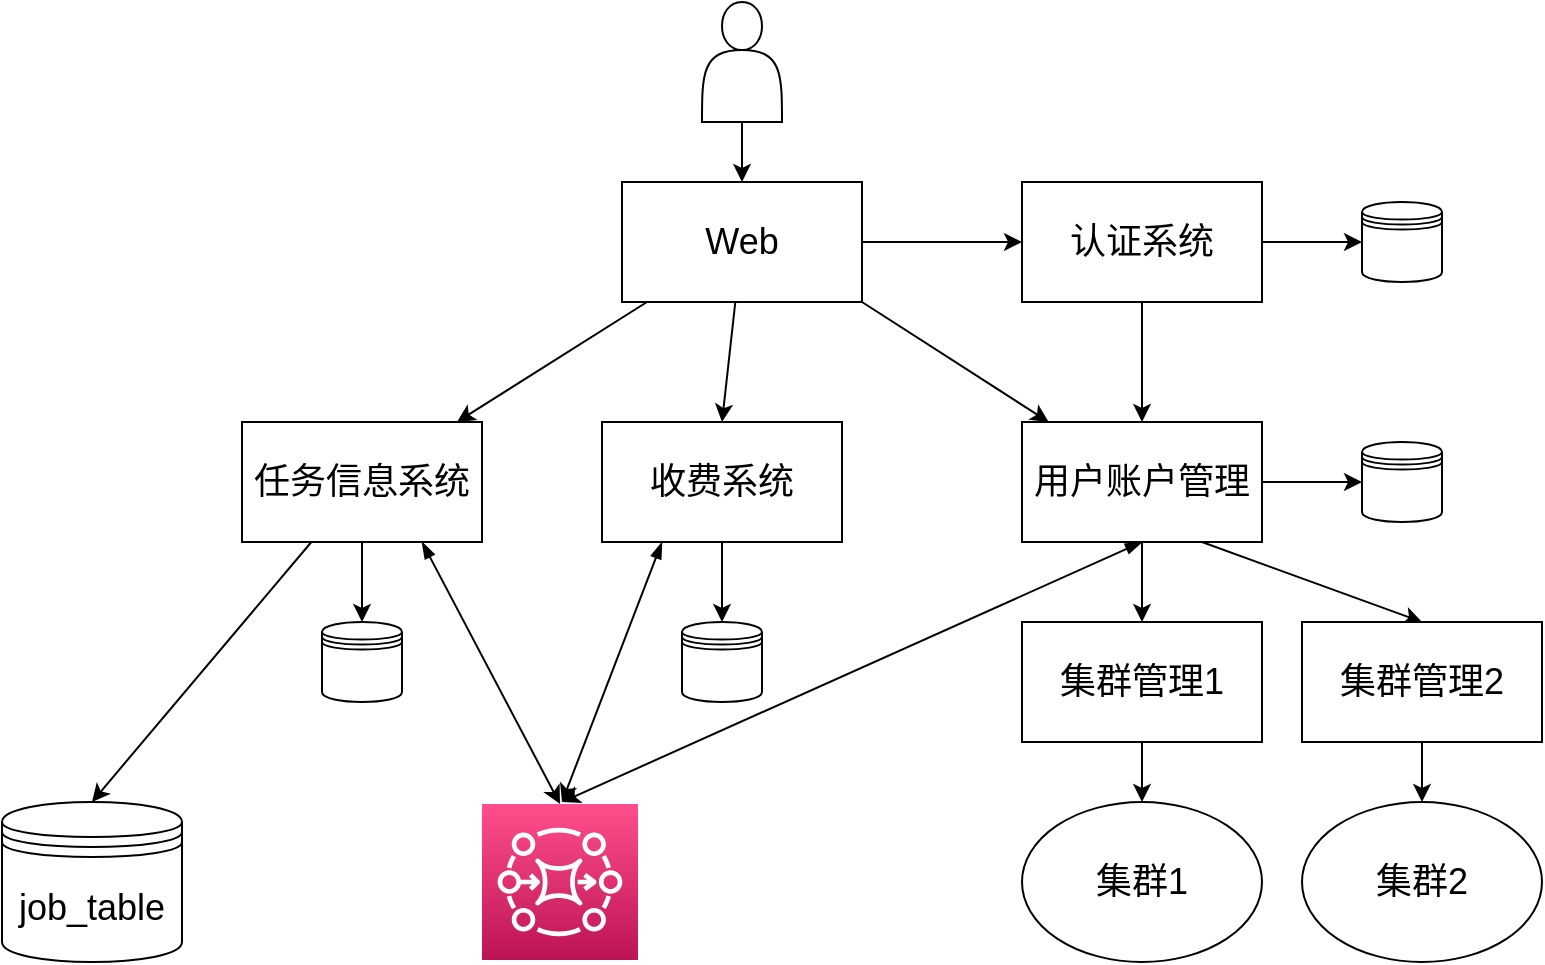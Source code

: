 <mxfile>
    <diagram id="VmkBiru7jZ8FbKF0_Hft" name="Page-1">
        <mxGraphModel dx="940" dy="652" grid="1" gridSize="10" guides="1" tooltips="1" connect="1" arrows="1" fold="1" page="1" pageScale="1" pageWidth="827" pageHeight="1169" math="0" shadow="0">
            <root>
                <mxCell id="0"/>
                <mxCell id="1" parent="0"/>
                <mxCell id="41" value="" style="edgeStyle=none;html=1;" edge="1" parent="1" source="42" target="51">
                    <mxGeometry relative="1" as="geometry"/>
                </mxCell>
                <mxCell id="42" value="" style="shape=actor;whiteSpace=wrap;html=1;" vertex="1" parent="1">
                    <mxGeometry x="360" y="20" width="40" height="60" as="geometry"/>
                </mxCell>
                <mxCell id="43" style="edgeStyle=none;html=1;entryX=0.5;entryY=0;entryDx=0;entryDy=0;fontSize=18;" edge="1" parent="1" source="46" target="63">
                    <mxGeometry relative="1" as="geometry"/>
                </mxCell>
                <mxCell id="44" style="edgeStyle=none;html=1;fontSize=18;" edge="1" parent="1" source="46" target="64">
                    <mxGeometry relative="1" as="geometry"/>
                </mxCell>
                <mxCell id="79" style="html=1;exitX=0.75;exitY=1;exitDx=0;exitDy=0;entryX=0.5;entryY=0;entryDx=0;entryDy=0;entryPerimeter=0;startArrow=blockThin;startFill=1;" edge="1" parent="1" source="46" target="74">
                    <mxGeometry relative="1" as="geometry"/>
                </mxCell>
                <mxCell id="46" value="任务信息系统" style="whiteSpace=wrap;html=1;fontSize=18;" vertex="1" parent="1">
                    <mxGeometry x="130" y="230" width="120" height="60" as="geometry"/>
                </mxCell>
                <mxCell id="47" style="edgeStyle=none;html=1;fontSize=18;" edge="1" parent="1" source="51" target="62">
                    <mxGeometry relative="1" as="geometry"/>
                </mxCell>
                <mxCell id="48" style="edgeStyle=none;html=1;fontSize=18;" edge="1" parent="1" source="51" target="46">
                    <mxGeometry relative="1" as="geometry"/>
                </mxCell>
                <mxCell id="49" style="edgeStyle=none;html=1;entryX=0.5;entryY=0;entryDx=0;entryDy=0;fontSize=18;" edge="1" parent="1" source="51" target="54">
                    <mxGeometry relative="1" as="geometry"/>
                </mxCell>
                <mxCell id="50" style="edgeStyle=none;html=1;exitX=1;exitY=1;exitDx=0;exitDy=0;fontSize=18;" edge="1" parent="1" source="51" target="59">
                    <mxGeometry relative="1" as="geometry"/>
                </mxCell>
                <mxCell id="51" value="Web&lt;br style=&quot;font-size: 18px;&quot;&gt;" style="whiteSpace=wrap;html=1;fontSize=18;" vertex="1" parent="1">
                    <mxGeometry x="320" y="110" width="120" height="60" as="geometry"/>
                </mxCell>
                <mxCell id="52" style="edgeStyle=none;html=1;exitX=0.5;exitY=1;exitDx=0;exitDy=0;entryX=0.5;entryY=0;entryDx=0;entryDy=0;fontSize=18;" edge="1" parent="1" source="54" target="65">
                    <mxGeometry relative="1" as="geometry"/>
                </mxCell>
                <mxCell id="82" style="edgeStyle=none;html=1;exitX=0.25;exitY=1;exitDx=0;exitDy=0;startArrow=blockThin;startFill=1;" edge="1" parent="1" source="54">
                    <mxGeometry relative="1" as="geometry">
                        <mxPoint x="290" y="420" as="targetPoint"/>
                    </mxGeometry>
                </mxCell>
                <mxCell id="54" value="&lt;font style=&quot;font-size: 18px&quot;&gt;收费系统&lt;/font&gt;" style="whiteSpace=wrap;html=1;" vertex="1" parent="1">
                    <mxGeometry x="310" y="230" width="120" height="60" as="geometry"/>
                </mxCell>
                <mxCell id="55" style="edgeStyle=none;html=1;fontSize=18;" edge="1" parent="1" source="59" target="66">
                    <mxGeometry relative="1" as="geometry"/>
                </mxCell>
                <mxCell id="57" style="edgeStyle=none;html=1;entryX=0.5;entryY=0;entryDx=0;entryDy=0;fontSize=18;" edge="1" parent="1" source="59" target="69">
                    <mxGeometry relative="1" as="geometry"/>
                </mxCell>
                <mxCell id="58" style="edgeStyle=none;html=1;exitX=0.75;exitY=1;exitDx=0;exitDy=0;entryX=0.5;entryY=0;entryDx=0;entryDy=0;fontSize=18;" edge="1" parent="1" source="59" target="71">
                    <mxGeometry relative="1" as="geometry"/>
                </mxCell>
                <mxCell id="83" style="edgeStyle=none;html=1;exitX=0.5;exitY=1;exitDx=0;exitDy=0;startArrow=blockThin;startFill=1;" edge="1" parent="1" source="59">
                    <mxGeometry relative="1" as="geometry">
                        <mxPoint x="290" y="420" as="targetPoint"/>
                    </mxGeometry>
                </mxCell>
                <mxCell id="59" value="&lt;font style=&quot;font-size: 18px&quot;&gt;用户账户管理&lt;/font&gt;" style="whiteSpace=wrap;html=1;" vertex="1" parent="1">
                    <mxGeometry x="520" y="230" width="120" height="60" as="geometry"/>
                </mxCell>
                <mxCell id="60" style="edgeStyle=none;html=1;fontSize=18;" edge="1" parent="1" source="62" target="59">
                    <mxGeometry relative="1" as="geometry"/>
                </mxCell>
                <mxCell id="61" style="edgeStyle=none;html=1;exitX=1;exitY=0.5;exitDx=0;exitDy=0;entryX=0;entryY=0.5;entryDx=0;entryDy=0;fontSize=18;" edge="1" parent="1" source="62" target="67">
                    <mxGeometry relative="1" as="geometry"/>
                </mxCell>
                <mxCell id="62" value="认证系统" style="whiteSpace=wrap;html=1;fontSize=18;" vertex="1" parent="1">
                    <mxGeometry x="520" y="110" width="120" height="60" as="geometry"/>
                </mxCell>
                <mxCell id="63" value="job_table" style="shape=datastore;whiteSpace=wrap;html=1;fontSize=18;" vertex="1" parent="1">
                    <mxGeometry x="10" y="420" width="90" height="80" as="geometry"/>
                </mxCell>
                <mxCell id="64" value="" style="shape=datastore;whiteSpace=wrap;html=1;fontSize=18;" vertex="1" parent="1">
                    <mxGeometry x="170" y="330" width="40" height="40" as="geometry"/>
                </mxCell>
                <mxCell id="65" value="" style="shape=datastore;whiteSpace=wrap;html=1;fontSize=18;" vertex="1" parent="1">
                    <mxGeometry x="350" y="330" width="40" height="40" as="geometry"/>
                </mxCell>
                <mxCell id="66" value="" style="shape=datastore;whiteSpace=wrap;html=1;fontSize=18;" vertex="1" parent="1">
                    <mxGeometry x="690" y="240" width="40" height="40" as="geometry"/>
                </mxCell>
                <mxCell id="67" value="" style="shape=datastore;whiteSpace=wrap;html=1;fontSize=18;" vertex="1" parent="1">
                    <mxGeometry x="690" y="120" width="40" height="40" as="geometry"/>
                </mxCell>
                <mxCell id="68" style="edgeStyle=none;html=1;fontSize=18;" edge="1" parent="1" source="69" target="72">
                    <mxGeometry relative="1" as="geometry"/>
                </mxCell>
                <mxCell id="69" value="集群管理1" style="whiteSpace=wrap;html=1;fontSize=18;" vertex="1" parent="1">
                    <mxGeometry x="520" y="330" width="120" height="60" as="geometry"/>
                </mxCell>
                <mxCell id="70" style="edgeStyle=none;html=1;entryX=0.5;entryY=0;entryDx=0;entryDy=0;fontSize=18;" edge="1" parent="1" source="71" target="73">
                    <mxGeometry relative="1" as="geometry"/>
                </mxCell>
                <mxCell id="71" value="集群管理2" style="whiteSpace=wrap;html=1;fontSize=18;" vertex="1" parent="1">
                    <mxGeometry x="660" y="330" width="120" height="60" as="geometry"/>
                </mxCell>
                <mxCell id="72" value="集群1" style="ellipse;whiteSpace=wrap;html=1;fontSize=18;" vertex="1" parent="1">
                    <mxGeometry x="520" y="420" width="120" height="80" as="geometry"/>
                </mxCell>
                <mxCell id="73" value="集群2" style="ellipse;whiteSpace=wrap;html=1;fontSize=18;" vertex="1" parent="1">
                    <mxGeometry x="660" y="420" width="120" height="80" as="geometry"/>
                </mxCell>
                <mxCell id="74" value="" style="points=[[0,0,0],[0.25,0,0],[0.5,0,0],[0.75,0,0],[1,0,0],[0,1,0],[0.25,1,0],[0.5,1,0],[0.75,1,0],[1,1,0],[0,0.25,0],[0,0.5,0],[0,0.75,0],[1,0.25,0],[1,0.5,0],[1,0.75,0]];outlineConnect=0;fontColor=#232F3E;gradientColor=#FF4F8B;gradientDirection=north;fillColor=#BC1356;strokeColor=#ffffff;dashed=0;verticalLabelPosition=bottom;verticalAlign=top;align=center;html=1;fontSize=12;fontStyle=0;aspect=fixed;shape=mxgraph.aws4.resourceIcon;resIcon=mxgraph.aws4.mq;" vertex="1" parent="1">
                    <mxGeometry x="250" y="421" width="78" height="78" as="geometry"/>
                </mxCell>
            </root>
        </mxGraphModel>
    </diagram>
</mxfile>
